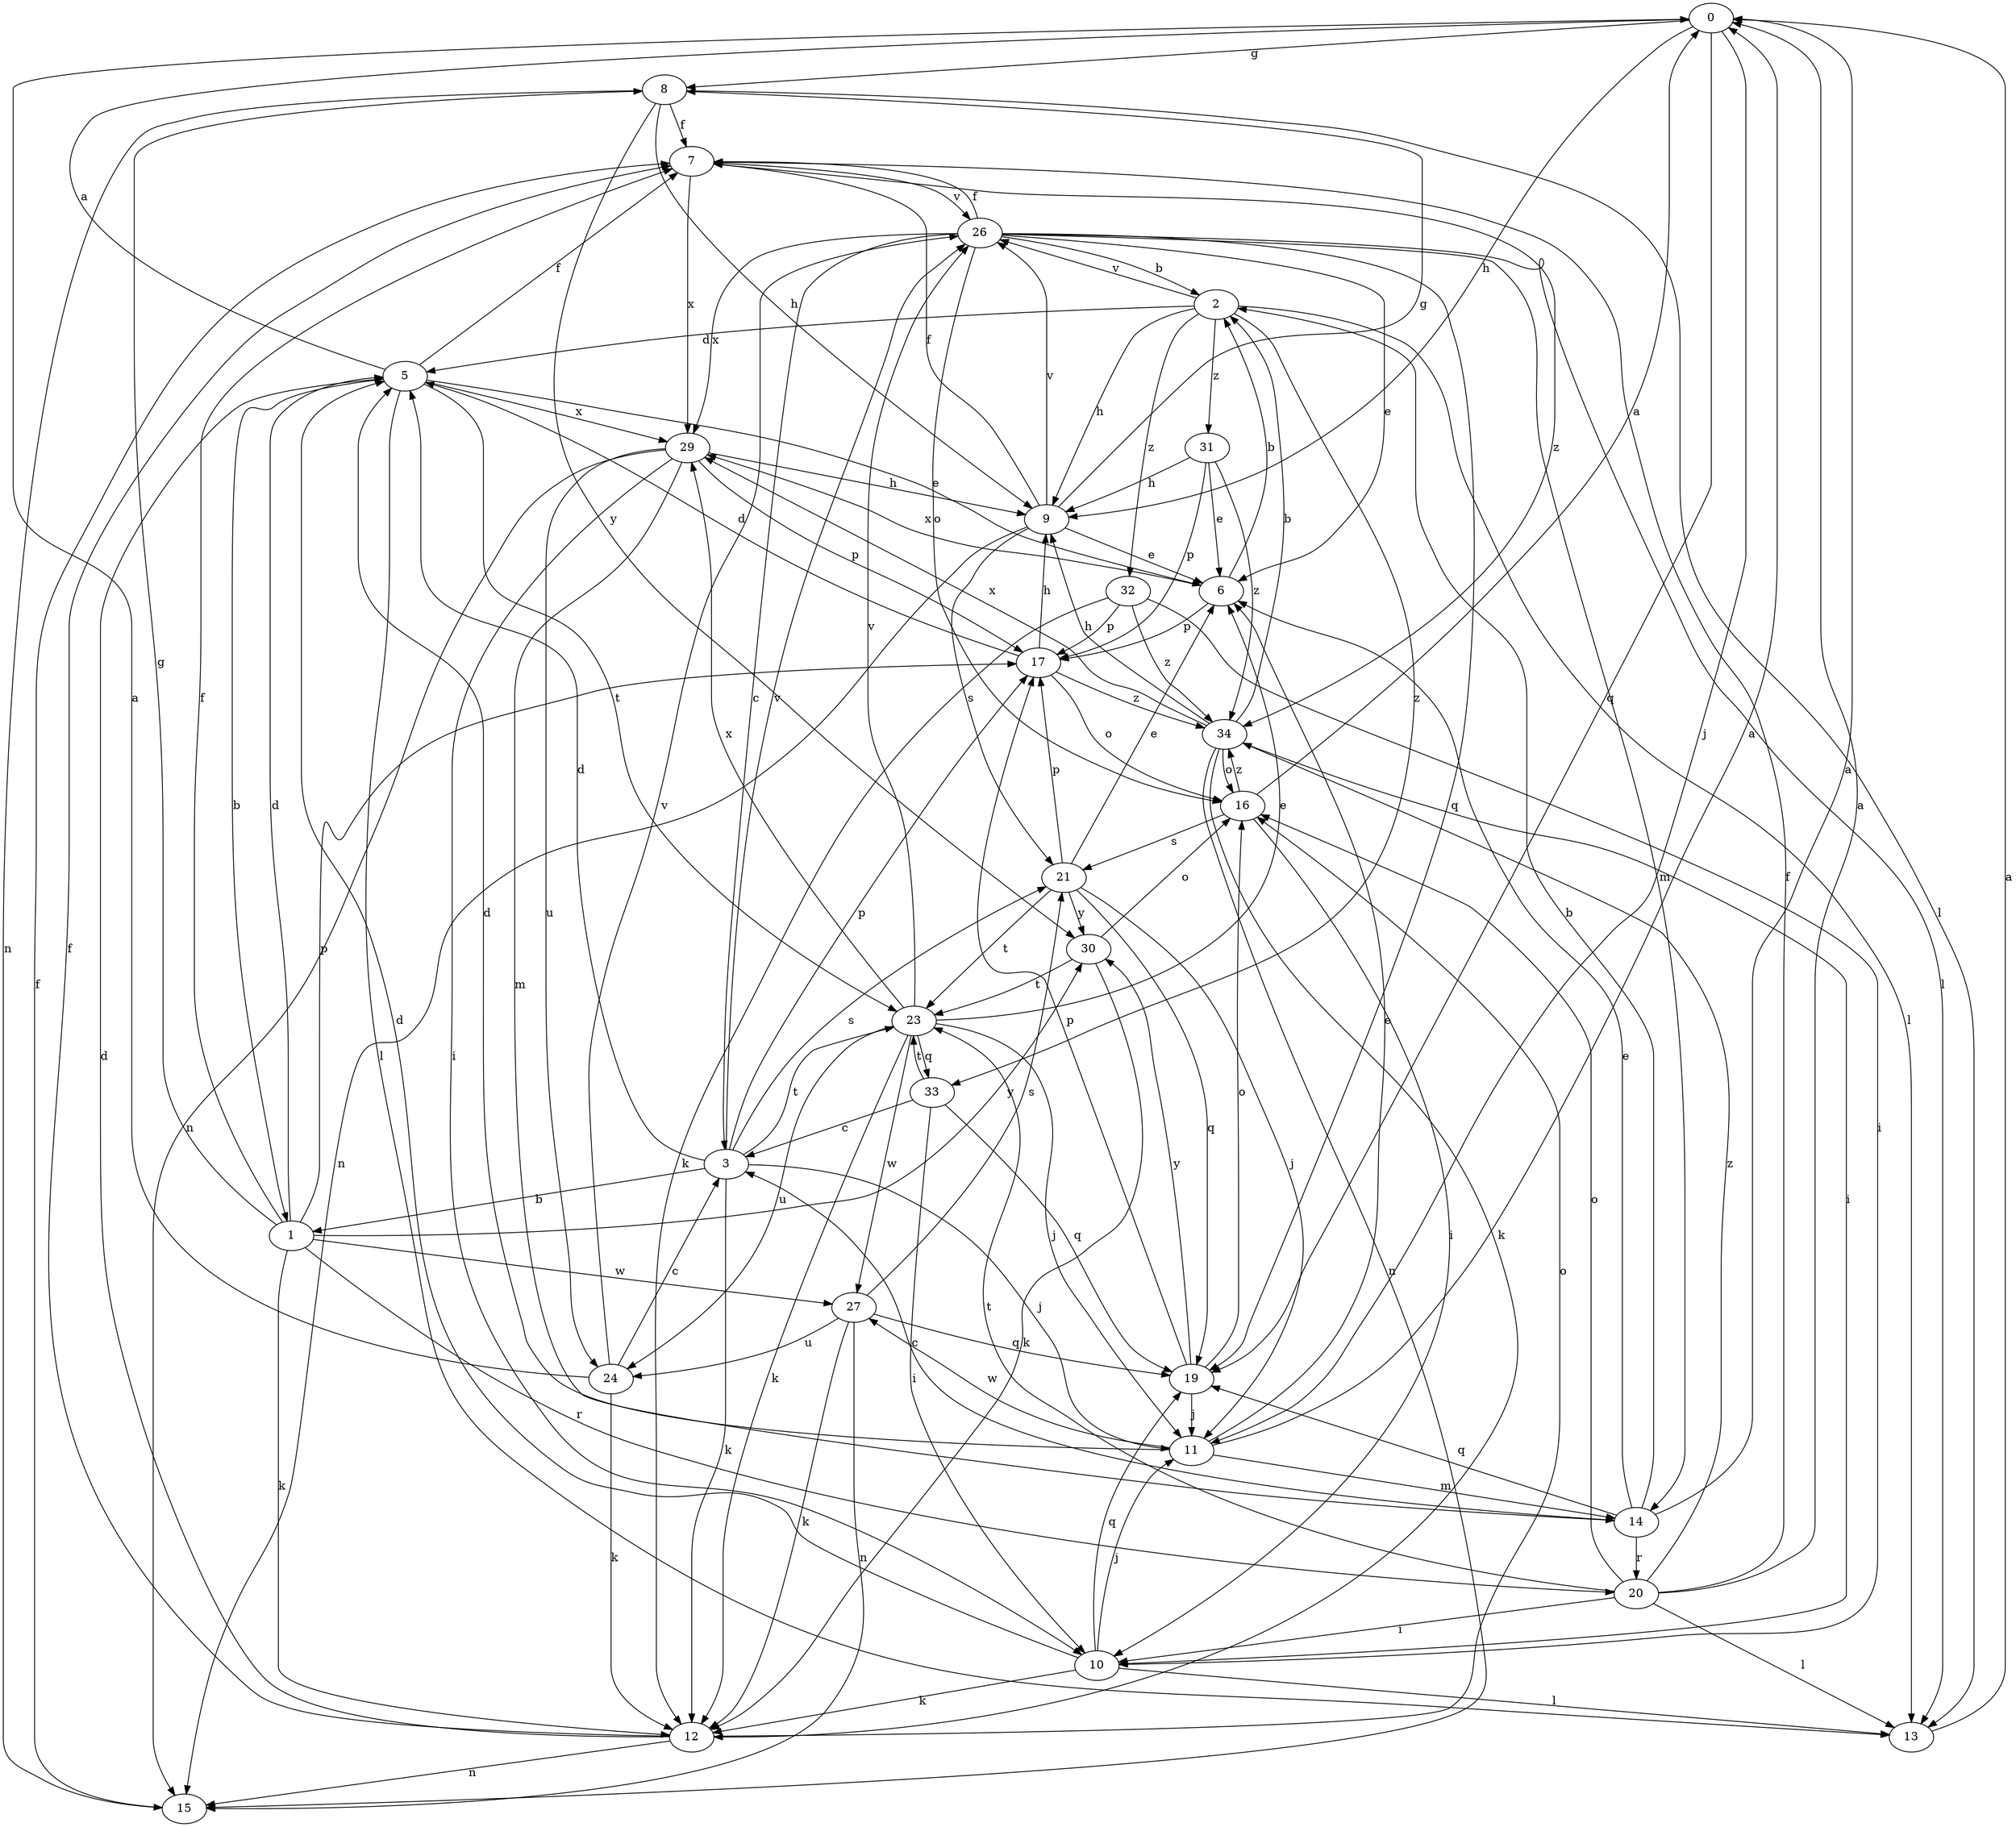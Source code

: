 strict digraph  {
0;
1;
2;
3;
5;
6;
7;
8;
9;
10;
11;
12;
13;
14;
15;
16;
17;
19;
20;
21;
23;
24;
26;
27;
29;
30;
31;
32;
33;
34;
0 -> 8  [label=g];
0 -> 9  [label=h];
0 -> 11  [label=j];
0 -> 19  [label=q];
1 -> 5  [label=d];
1 -> 7  [label=f];
1 -> 8  [label=g];
1 -> 12  [label=k];
1 -> 17  [label=p];
1 -> 20  [label=r];
1 -> 27  [label=w];
1 -> 30  [label=y];
2 -> 5  [label=d];
2 -> 9  [label=h];
2 -> 13  [label=l];
2 -> 26  [label=v];
2 -> 31  [label=z];
2 -> 32  [label=z];
2 -> 33  [label=z];
3 -> 1  [label=b];
3 -> 5  [label=d];
3 -> 11  [label=j];
3 -> 12  [label=k];
3 -> 17  [label=p];
3 -> 21  [label=s];
3 -> 23  [label=t];
3 -> 26  [label=v];
5 -> 0  [label=a];
5 -> 1  [label=b];
5 -> 6  [label=e];
5 -> 7  [label=f];
5 -> 13  [label=l];
5 -> 23  [label=t];
5 -> 29  [label=x];
6 -> 2  [label=b];
6 -> 17  [label=p];
6 -> 29  [label=x];
7 -> 26  [label=v];
7 -> 29  [label=x];
7 -> 34  [label=z];
8 -> 7  [label=f];
8 -> 9  [label=h];
8 -> 13  [label=l];
8 -> 15  [label=n];
8 -> 30  [label=y];
9 -> 6  [label=e];
9 -> 7  [label=f];
9 -> 8  [label=g];
9 -> 15  [label=n];
9 -> 21  [label=s];
9 -> 26  [label=v];
10 -> 5  [label=d];
10 -> 11  [label=j];
10 -> 12  [label=k];
10 -> 13  [label=l];
10 -> 19  [label=q];
11 -> 0  [label=a];
11 -> 5  [label=d];
11 -> 6  [label=e];
11 -> 14  [label=m];
11 -> 27  [label=w];
12 -> 5  [label=d];
12 -> 7  [label=f];
12 -> 15  [label=n];
12 -> 16  [label=o];
13 -> 0  [label=a];
14 -> 0  [label=a];
14 -> 2  [label=b];
14 -> 3  [label=c];
14 -> 6  [label=e];
14 -> 19  [label=q];
14 -> 20  [label=r];
15 -> 7  [label=f];
16 -> 0  [label=a];
16 -> 10  [label=i];
16 -> 21  [label=s];
16 -> 34  [label=z];
17 -> 5  [label=d];
17 -> 9  [label=h];
17 -> 16  [label=o];
17 -> 34  [label=z];
19 -> 11  [label=j];
19 -> 16  [label=o];
19 -> 17  [label=p];
19 -> 30  [label=y];
20 -> 0  [label=a];
20 -> 7  [label=f];
20 -> 10  [label=i];
20 -> 13  [label=l];
20 -> 16  [label=o];
20 -> 23  [label=t];
20 -> 34  [label=z];
21 -> 6  [label=e];
21 -> 11  [label=j];
21 -> 17  [label=p];
21 -> 19  [label=q];
21 -> 23  [label=t];
21 -> 30  [label=y];
23 -> 6  [label=e];
23 -> 11  [label=j];
23 -> 12  [label=k];
23 -> 24  [label=u];
23 -> 26  [label=v];
23 -> 27  [label=w];
23 -> 29  [label=x];
23 -> 33  [label=q];
24 -> 0  [label=a];
24 -> 3  [label=c];
24 -> 12  [label=k];
24 -> 26  [label=v];
26 -> 2  [label=b];
26 -> 3  [label=c];
26 -> 6  [label=e];
26 -> 7  [label=f];
26 -> 13  [label=l];
26 -> 14  [label=m];
26 -> 16  [label=o];
26 -> 19  [label=q];
26 -> 29  [label=x];
27 -> 12  [label=k];
27 -> 15  [label=n];
27 -> 19  [label=q];
27 -> 21  [label=s];
27 -> 24  [label=u];
29 -> 9  [label=h];
29 -> 10  [label=i];
29 -> 14  [label=m];
29 -> 15  [label=n];
29 -> 17  [label=p];
29 -> 24  [label=u];
30 -> 12  [label=k];
30 -> 16  [label=o];
30 -> 23  [label=t];
31 -> 6  [label=e];
31 -> 9  [label=h];
31 -> 17  [label=p];
31 -> 34  [label=z];
32 -> 10  [label=i];
32 -> 12  [label=k];
32 -> 17  [label=p];
32 -> 34  [label=z];
33 -> 3  [label=c];
33 -> 10  [label=i];
33 -> 19  [label=q];
33 -> 23  [label=t];
34 -> 2  [label=b];
34 -> 9  [label=h];
34 -> 10  [label=i];
34 -> 12  [label=k];
34 -> 15  [label=n];
34 -> 16  [label=o];
34 -> 29  [label=x];
}
